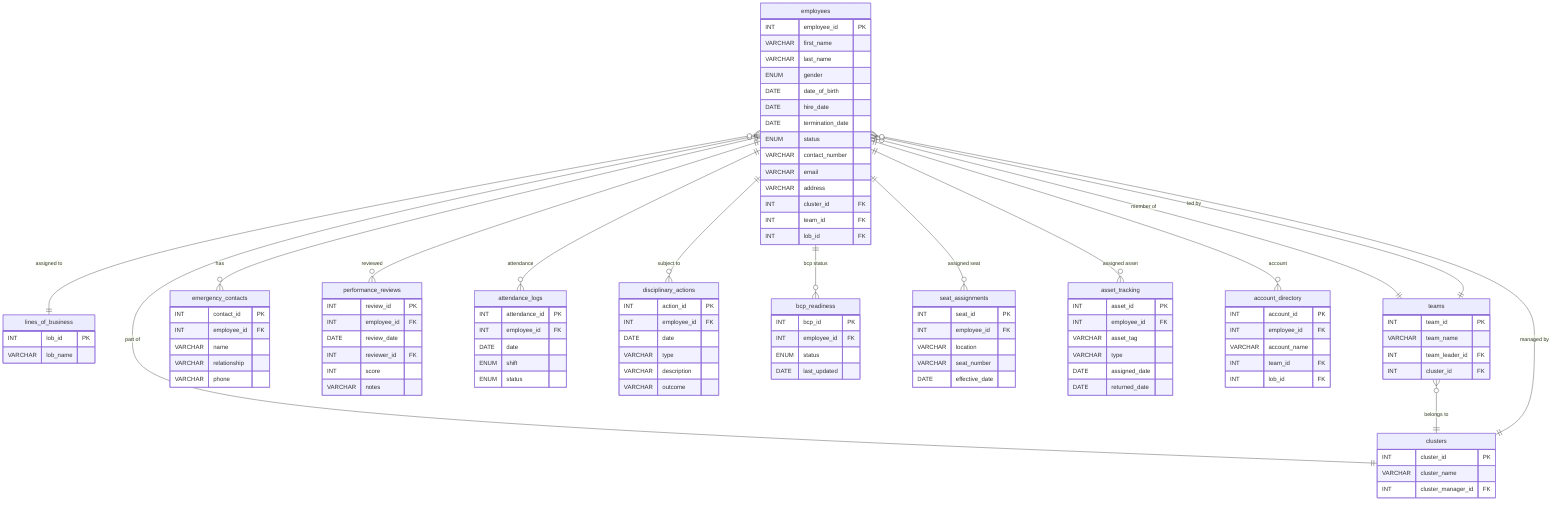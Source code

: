 erDiagram
    employees {
        INT employee_id PK
        VARCHAR first_name
        VARCHAR last_name
        ENUM gender
        DATE date_of_birth
        DATE hire_date
        DATE termination_date
        ENUM status
        VARCHAR contact_number
        VARCHAR email
        VARCHAR address
        INT cluster_id FK
        INT team_id FK
        INT lob_id FK
    }
    lines_of_business {
        INT lob_id PK
        VARCHAR lob_name
    }
    teams {
        INT team_id PK
        VARCHAR team_name
        INT team_leader_id FK
        INT cluster_id FK
    }
    clusters {
        INT cluster_id PK
        VARCHAR cluster_name
        INT cluster_manager_id FK
    }
    emergency_contacts {
        INT contact_id PK
        INT employee_id FK
        VARCHAR name
        VARCHAR relationship
        VARCHAR phone
    }
    performance_reviews {
        INT review_id PK
        INT employee_id FK
        DATE review_date
        INT reviewer_id FK
        INT score
        VARCHAR notes
    }
    attendance_logs {
        INT attendance_id PK
        INT employee_id FK
        DATE date
        ENUM shift
        ENUM status
    }
    disciplinary_actions {
        INT action_id PK
        INT employee_id FK
        DATE date
        VARCHAR type
        VARCHAR description
        VARCHAR outcome
    }
    bcp_readiness {
        INT bcp_id PK
        INT employee_id FK
        ENUM status
        DATE last_updated
    }
    seat_assignments {
        INT seat_id PK
        INT employee_id FK
        VARCHAR location
        VARCHAR seat_number
        DATE effective_date
    }
    asset_tracking {
        INT asset_id PK
        INT employee_id FK
        VARCHAR asset_tag
        VARCHAR type
        DATE assigned_date
        DATE returned_date
    }
    account_directory {
        INT account_id PK
        INT employee_id FK
        VARCHAR account_name
        INT team_id FK
        INT lob_id FK
    }

    employees ||--o{ emergency_contacts : "has"
    employees ||--o{ performance_reviews : "reviewed"
    employees ||--o{ attendance_logs : "attendance"
    employees ||--o{ disciplinary_actions : "subject to"
    employees ||--o{ bcp_readiness : "bcp status"
    employees ||--o{ seat_assignments : "assigned seat"
    employees ||--o{ asset_tracking : "assigned asset"
    employees ||--o{ account_directory : "account"
    employees }o--|| teams : "member of"
    employees }o--|| clusters : "part of"
    employees }o--|| lines_of_business : "assigned to"
    teams ||--o{ employees : "led by"
    teams }o--|| clusters : "belongs to"
    clusters ||--o{ employees : "managed by"